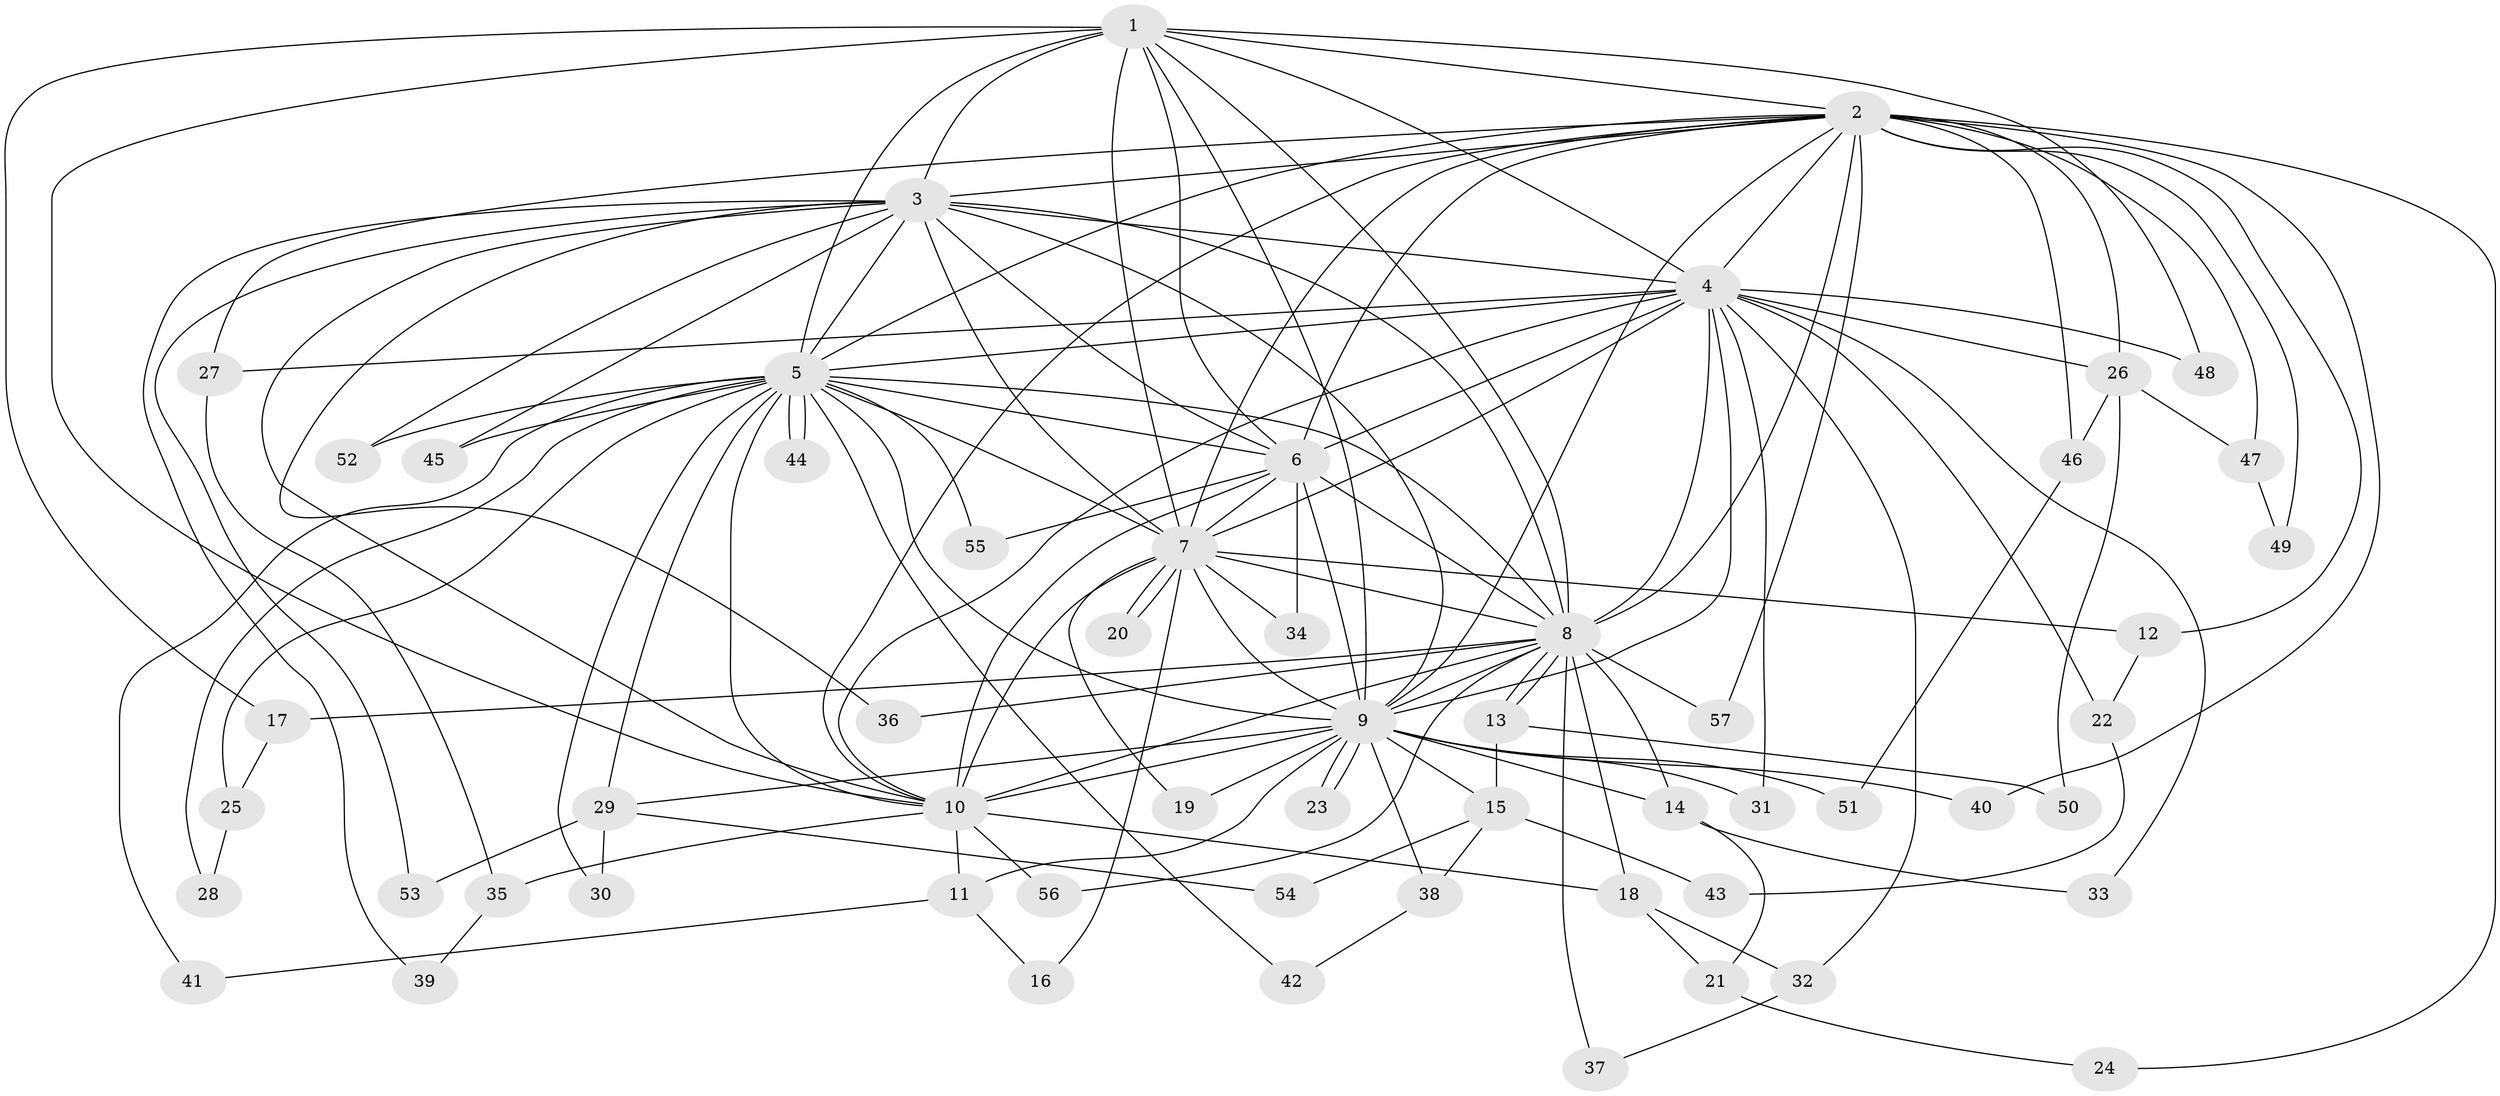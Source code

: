 // coarse degree distribution, {13: 0.029411764705882353, 7: 0.029411764705882353, 19: 0.029411764705882353, 18: 0.029411764705882353, 3: 0.11764705882352941, 2: 0.5882352941176471, 1: 0.11764705882352941, 5: 0.029411764705882353, 6: 0.029411764705882353}
// Generated by graph-tools (version 1.1) at 2025/48/03/04/25 21:48:29]
// undirected, 57 vertices, 139 edges
graph export_dot {
graph [start="1"]
  node [color=gray90,style=filled];
  1;
  2;
  3;
  4;
  5;
  6;
  7;
  8;
  9;
  10;
  11;
  12;
  13;
  14;
  15;
  16;
  17;
  18;
  19;
  20;
  21;
  22;
  23;
  24;
  25;
  26;
  27;
  28;
  29;
  30;
  31;
  32;
  33;
  34;
  35;
  36;
  37;
  38;
  39;
  40;
  41;
  42;
  43;
  44;
  45;
  46;
  47;
  48;
  49;
  50;
  51;
  52;
  53;
  54;
  55;
  56;
  57;
  1 -- 2;
  1 -- 3;
  1 -- 4;
  1 -- 5;
  1 -- 6;
  1 -- 7;
  1 -- 8;
  1 -- 9;
  1 -- 10;
  1 -- 17;
  1 -- 48;
  2 -- 3;
  2 -- 4;
  2 -- 5;
  2 -- 6;
  2 -- 7;
  2 -- 8;
  2 -- 9;
  2 -- 10;
  2 -- 12;
  2 -- 24;
  2 -- 26;
  2 -- 27;
  2 -- 40;
  2 -- 46;
  2 -- 47;
  2 -- 49;
  2 -- 57;
  3 -- 4;
  3 -- 5;
  3 -- 6;
  3 -- 7;
  3 -- 8;
  3 -- 9;
  3 -- 10;
  3 -- 36;
  3 -- 39;
  3 -- 45;
  3 -- 52;
  3 -- 53;
  4 -- 5;
  4 -- 6;
  4 -- 7;
  4 -- 8;
  4 -- 9;
  4 -- 10;
  4 -- 22;
  4 -- 26;
  4 -- 27;
  4 -- 31;
  4 -- 32;
  4 -- 33;
  4 -- 48;
  5 -- 6;
  5 -- 7;
  5 -- 8;
  5 -- 9;
  5 -- 10;
  5 -- 25;
  5 -- 28;
  5 -- 29;
  5 -- 30;
  5 -- 41;
  5 -- 42;
  5 -- 44;
  5 -- 44;
  5 -- 45;
  5 -- 52;
  5 -- 55;
  6 -- 7;
  6 -- 8;
  6 -- 9;
  6 -- 10;
  6 -- 34;
  6 -- 55;
  7 -- 8;
  7 -- 9;
  7 -- 10;
  7 -- 12;
  7 -- 16;
  7 -- 19;
  7 -- 20;
  7 -- 20;
  7 -- 34;
  8 -- 9;
  8 -- 10;
  8 -- 13;
  8 -- 13;
  8 -- 14;
  8 -- 17;
  8 -- 18;
  8 -- 36;
  8 -- 37;
  8 -- 56;
  8 -- 57;
  9 -- 10;
  9 -- 11;
  9 -- 14;
  9 -- 15;
  9 -- 19;
  9 -- 23;
  9 -- 23;
  9 -- 29;
  9 -- 31;
  9 -- 38;
  9 -- 40;
  9 -- 51;
  10 -- 11;
  10 -- 18;
  10 -- 35;
  10 -- 56;
  11 -- 16;
  11 -- 41;
  12 -- 22;
  13 -- 15;
  13 -- 50;
  14 -- 21;
  14 -- 33;
  15 -- 38;
  15 -- 43;
  15 -- 54;
  17 -- 25;
  18 -- 21;
  18 -- 32;
  21 -- 24;
  22 -- 43;
  25 -- 28;
  26 -- 46;
  26 -- 47;
  26 -- 50;
  27 -- 35;
  29 -- 30;
  29 -- 53;
  29 -- 54;
  32 -- 37;
  35 -- 39;
  38 -- 42;
  46 -- 51;
  47 -- 49;
}

